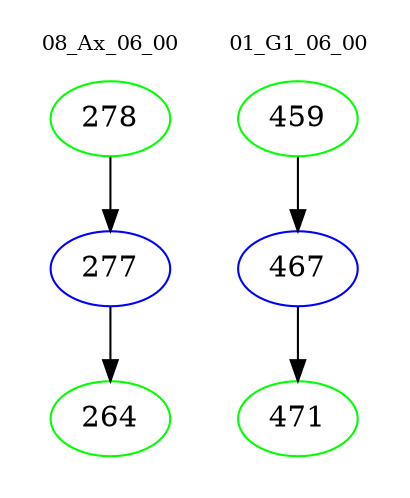 digraph{
subgraph cluster_0 {
color = white
label = "08_Ax_06_00";
fontsize=10;
T0_278 [label="278", color="green"]
T0_278 -> T0_277 [color="black"]
T0_277 [label="277", color="blue"]
T0_277 -> T0_264 [color="black"]
T0_264 [label="264", color="green"]
}
subgraph cluster_1 {
color = white
label = "01_G1_06_00";
fontsize=10;
T1_459 [label="459", color="green"]
T1_459 -> T1_467 [color="black"]
T1_467 [label="467", color="blue"]
T1_467 -> T1_471 [color="black"]
T1_471 [label="471", color="green"]
}
}
